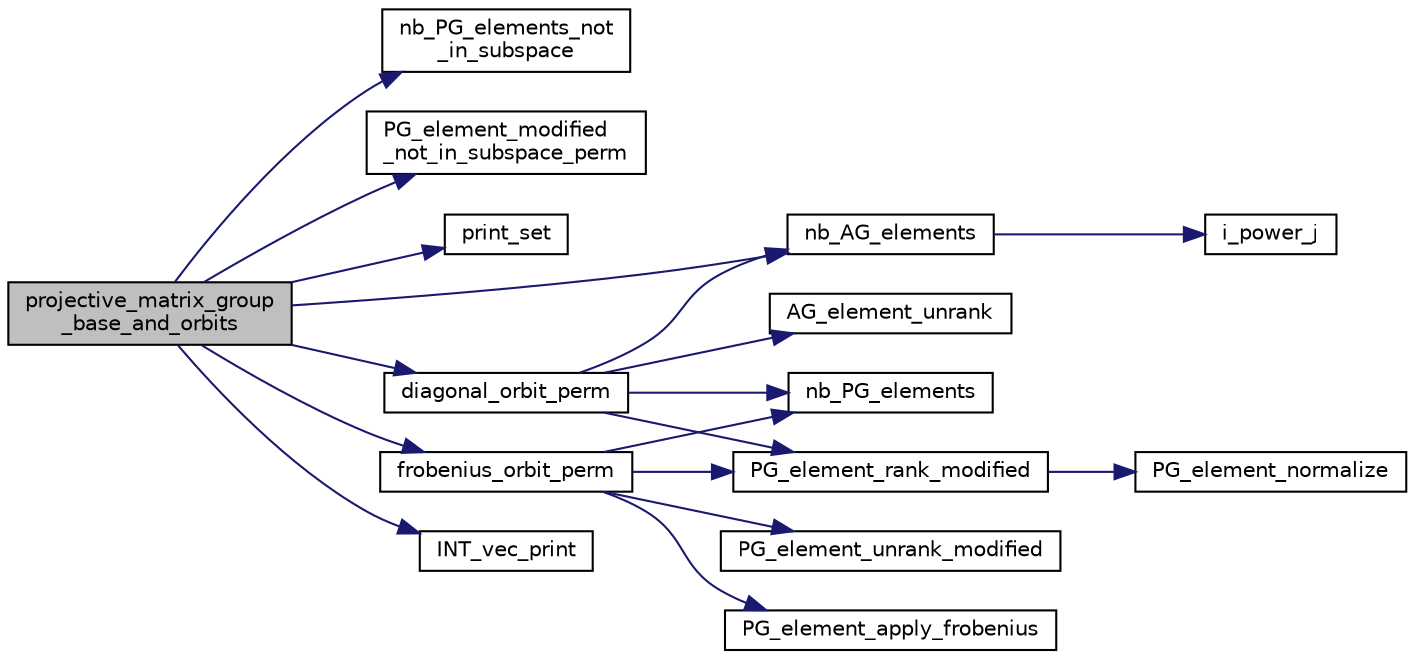 digraph "projective_matrix_group_base_and_orbits"
{
  edge [fontname="Helvetica",fontsize="10",labelfontname="Helvetica",labelfontsize="10"];
  node [fontname="Helvetica",fontsize="10",shape=record];
  rankdir="LR";
  Node373 [label="projective_matrix_group\l_base_and_orbits",height=0.2,width=0.4,color="black", fillcolor="grey75", style="filled", fontcolor="black"];
  Node373 -> Node374 [color="midnightblue",fontsize="10",style="solid",fontname="Helvetica"];
  Node374 [label="nb_PG_elements_not\l_in_subspace",height=0.2,width=0.4,color="black", fillcolor="white", style="filled",URL="$d4/d67/geometry_8h.html#a3d91cd5837ab4c11dce288f616fb8a9b"];
  Node373 -> Node375 [color="midnightblue",fontsize="10",style="solid",fontname="Helvetica"];
  Node375 [label="PG_element_modified\l_not_in_subspace_perm",height=0.2,width=0.4,color="black", fillcolor="white", style="filled",URL="$d4/d67/geometry_8h.html#a14cfe45d125781ded8ccad7f547cebfc"];
  Node373 -> Node376 [color="midnightblue",fontsize="10",style="solid",fontname="Helvetica"];
  Node376 [label="print_set",height=0.2,width=0.4,color="black", fillcolor="white", style="filled",URL="$d0/dd1/blt_8h.html#a8c1a5fc71aea7ff31d181f0103196a24"];
  Node373 -> Node377 [color="midnightblue",fontsize="10",style="solid",fontname="Helvetica"];
  Node377 [label="nb_AG_elements",height=0.2,width=0.4,color="black", fillcolor="white", style="filled",URL="$d4/d67/geometry_8h.html#ab9de2574dd403dd453a0d35107f684f5"];
  Node377 -> Node378 [color="midnightblue",fontsize="10",style="solid",fontname="Helvetica"];
  Node378 [label="i_power_j",height=0.2,width=0.4,color="black", fillcolor="white", style="filled",URL="$de/dc5/algebra__and__number__theory_8h.html#a39b321523e8957d701618bb5cac542b5"];
  Node373 -> Node379 [color="midnightblue",fontsize="10",style="solid",fontname="Helvetica"];
  Node379 [label="diagonal_orbit_perm",height=0.2,width=0.4,color="black", fillcolor="white", style="filled",URL="$d4/d95/group__generators_8_c.html#aa6bbdf4744cf75e8f826e454ca163b31"];
  Node379 -> Node380 [color="midnightblue",fontsize="10",style="solid",fontname="Helvetica"];
  Node380 [label="nb_PG_elements",height=0.2,width=0.4,color="black", fillcolor="white", style="filled",URL="$d4/d67/geometry_8h.html#ada56c56cb5c7b39553dc0391f2df1cee"];
  Node379 -> Node377 [color="midnightblue",fontsize="10",style="solid",fontname="Helvetica"];
  Node379 -> Node381 [color="midnightblue",fontsize="10",style="solid",fontname="Helvetica"];
  Node381 [label="AG_element_unrank",height=0.2,width=0.4,color="black", fillcolor="white", style="filled",URL="$d4/d67/geometry_8h.html#a4a33b86c87b2879b97cfa1327abe2885"];
  Node379 -> Node382 [color="midnightblue",fontsize="10",style="solid",fontname="Helvetica"];
  Node382 [label="PG_element_rank_modified",height=0.2,width=0.4,color="black", fillcolor="white", style="filled",URL="$d4/d67/geometry_8h.html#a9cd1a8bf5b88a038e33862f6c2c3dd36"];
  Node382 -> Node383 [color="midnightblue",fontsize="10",style="solid",fontname="Helvetica"];
  Node383 [label="PG_element_normalize",height=0.2,width=0.4,color="black", fillcolor="white", style="filled",URL="$df/de4/projective_8_c.html#a5a4c3c1158bad6bab0d786c616bd0996"];
  Node373 -> Node384 [color="midnightblue",fontsize="10",style="solid",fontname="Helvetica"];
  Node384 [label="frobenius_orbit_perm",height=0.2,width=0.4,color="black", fillcolor="white", style="filled",URL="$d4/d95/group__generators_8_c.html#a124056d24ceea20b62791e8f7b7dd7e3"];
  Node384 -> Node380 [color="midnightblue",fontsize="10",style="solid",fontname="Helvetica"];
  Node384 -> Node385 [color="midnightblue",fontsize="10",style="solid",fontname="Helvetica"];
  Node385 [label="PG_element_unrank_modified",height=0.2,width=0.4,color="black", fillcolor="white", style="filled",URL="$d4/d67/geometry_8h.html#a83ae9b605d496f6a90345303f6efae64"];
  Node384 -> Node382 [color="midnightblue",fontsize="10",style="solid",fontname="Helvetica"];
  Node384 -> Node386 [color="midnightblue",fontsize="10",style="solid",fontname="Helvetica"];
  Node386 [label="PG_element_apply_frobenius",height=0.2,width=0.4,color="black", fillcolor="white", style="filled",URL="$d4/d67/geometry_8h.html#a4961a3ed7c7205cd78c1ef21730bec7c"];
  Node373 -> Node387 [color="midnightblue",fontsize="10",style="solid",fontname="Helvetica"];
  Node387 [label="INT_vec_print",height=0.2,width=0.4,color="black", fillcolor="white", style="filled",URL="$df/dbf/sajeeb_8_c.html#a79a5901af0b47dd0d694109543c027fe"];
}
